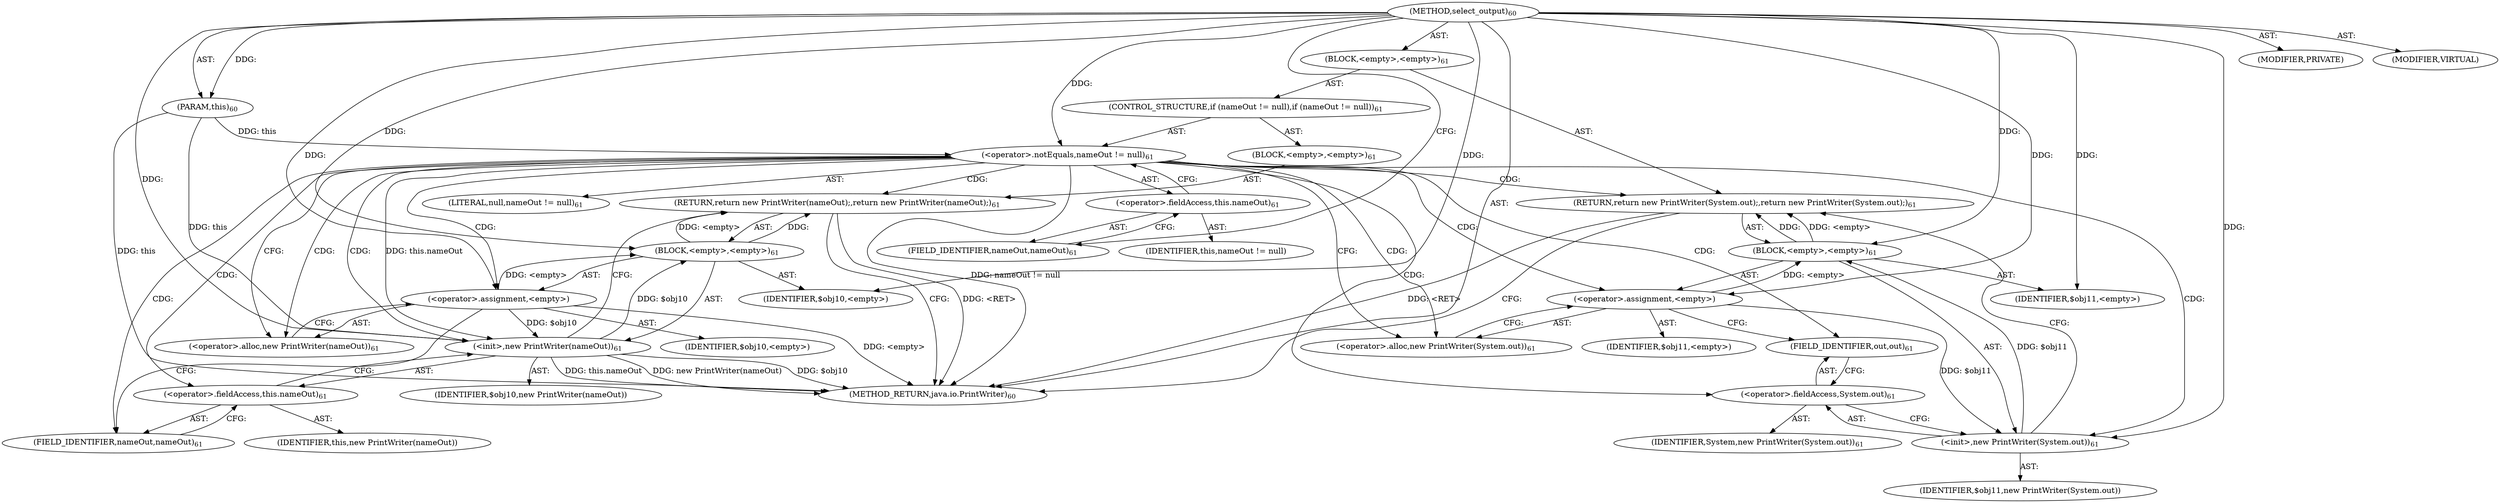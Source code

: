 digraph "select_output" {  
"865" [label = <(METHOD,select_output)<SUB>60</SUB>> ]
"866" [label = <(PARAM,this)<SUB>60</SUB>> ]
"867" [label = <(BLOCK,&lt;empty&gt;,&lt;empty&gt;)<SUB>61</SUB>> ]
"868" [label = <(CONTROL_STRUCTURE,if (nameOut != null),if (nameOut != null))<SUB>61</SUB>> ]
"869" [label = <(&lt;operator&gt;.notEquals,nameOut != null)<SUB>61</SUB>> ]
"870" [label = <(&lt;operator&gt;.fieldAccess,this.nameOut)<SUB>61</SUB>> ]
"871" [label = <(IDENTIFIER,this,nameOut != null)> ]
"872" [label = <(FIELD_IDENTIFIER,nameOut,nameOut)<SUB>61</SUB>> ]
"873" [label = <(LITERAL,null,nameOut != null)<SUB>61</SUB>> ]
"874" [label = <(BLOCK,&lt;empty&gt;,&lt;empty&gt;)<SUB>61</SUB>> ]
"875" [label = <(RETURN,return new PrintWriter(nameOut);,return new PrintWriter(nameOut);)<SUB>61</SUB>> ]
"876" [label = <(BLOCK,&lt;empty&gt;,&lt;empty&gt;)<SUB>61</SUB>> ]
"877" [label = <(&lt;operator&gt;.assignment,&lt;empty&gt;)> ]
"878" [label = <(IDENTIFIER,$obj10,&lt;empty&gt;)> ]
"879" [label = <(&lt;operator&gt;.alloc,new PrintWriter(nameOut))<SUB>61</SUB>> ]
"880" [label = <(&lt;init&gt;,new PrintWriter(nameOut))<SUB>61</SUB>> ]
"881" [label = <(IDENTIFIER,$obj10,new PrintWriter(nameOut))> ]
"882" [label = <(&lt;operator&gt;.fieldAccess,this.nameOut)<SUB>61</SUB>> ]
"883" [label = <(IDENTIFIER,this,new PrintWriter(nameOut))> ]
"884" [label = <(FIELD_IDENTIFIER,nameOut,nameOut)<SUB>61</SUB>> ]
"885" [label = <(IDENTIFIER,$obj10,&lt;empty&gt;)> ]
"886" [label = <(RETURN,return new PrintWriter(System.out);,return new PrintWriter(System.out);)<SUB>61</SUB>> ]
"887" [label = <(BLOCK,&lt;empty&gt;,&lt;empty&gt;)<SUB>61</SUB>> ]
"888" [label = <(&lt;operator&gt;.assignment,&lt;empty&gt;)> ]
"889" [label = <(IDENTIFIER,$obj11,&lt;empty&gt;)> ]
"890" [label = <(&lt;operator&gt;.alloc,new PrintWriter(System.out))<SUB>61</SUB>> ]
"891" [label = <(&lt;init&gt;,new PrintWriter(System.out))<SUB>61</SUB>> ]
"892" [label = <(IDENTIFIER,$obj11,new PrintWriter(System.out))> ]
"893" [label = <(&lt;operator&gt;.fieldAccess,System.out)<SUB>61</SUB>> ]
"894" [label = <(IDENTIFIER,System,new PrintWriter(System.out))<SUB>61</SUB>> ]
"895" [label = <(FIELD_IDENTIFIER,out,out)<SUB>61</SUB>> ]
"896" [label = <(IDENTIFIER,$obj11,&lt;empty&gt;)> ]
"897" [label = <(MODIFIER,PRIVATE)> ]
"898" [label = <(MODIFIER,VIRTUAL)> ]
"899" [label = <(METHOD_RETURN,java.io.PrintWriter)<SUB>60</SUB>> ]
  "865" -> "866"  [ label = "AST: "] 
  "865" -> "867"  [ label = "AST: "] 
  "865" -> "897"  [ label = "AST: "] 
  "865" -> "898"  [ label = "AST: "] 
  "865" -> "899"  [ label = "AST: "] 
  "867" -> "868"  [ label = "AST: "] 
  "867" -> "886"  [ label = "AST: "] 
  "868" -> "869"  [ label = "AST: "] 
  "868" -> "874"  [ label = "AST: "] 
  "869" -> "870"  [ label = "AST: "] 
  "869" -> "873"  [ label = "AST: "] 
  "870" -> "871"  [ label = "AST: "] 
  "870" -> "872"  [ label = "AST: "] 
  "874" -> "875"  [ label = "AST: "] 
  "875" -> "876"  [ label = "AST: "] 
  "876" -> "877"  [ label = "AST: "] 
  "876" -> "880"  [ label = "AST: "] 
  "876" -> "885"  [ label = "AST: "] 
  "877" -> "878"  [ label = "AST: "] 
  "877" -> "879"  [ label = "AST: "] 
  "880" -> "881"  [ label = "AST: "] 
  "880" -> "882"  [ label = "AST: "] 
  "882" -> "883"  [ label = "AST: "] 
  "882" -> "884"  [ label = "AST: "] 
  "886" -> "887"  [ label = "AST: "] 
  "887" -> "888"  [ label = "AST: "] 
  "887" -> "891"  [ label = "AST: "] 
  "887" -> "896"  [ label = "AST: "] 
  "888" -> "889"  [ label = "AST: "] 
  "888" -> "890"  [ label = "AST: "] 
  "891" -> "892"  [ label = "AST: "] 
  "891" -> "893"  [ label = "AST: "] 
  "893" -> "894"  [ label = "AST: "] 
  "893" -> "895"  [ label = "AST: "] 
  "886" -> "899"  [ label = "CFG: "] 
  "869" -> "879"  [ label = "CFG: "] 
  "869" -> "890"  [ label = "CFG: "] 
  "870" -> "869"  [ label = "CFG: "] 
  "875" -> "899"  [ label = "CFG: "] 
  "888" -> "895"  [ label = "CFG: "] 
  "891" -> "886"  [ label = "CFG: "] 
  "872" -> "870"  [ label = "CFG: "] 
  "890" -> "888"  [ label = "CFG: "] 
  "893" -> "891"  [ label = "CFG: "] 
  "877" -> "884"  [ label = "CFG: "] 
  "880" -> "875"  [ label = "CFG: "] 
  "895" -> "893"  [ label = "CFG: "] 
  "879" -> "877"  [ label = "CFG: "] 
  "882" -> "880"  [ label = "CFG: "] 
  "884" -> "882"  [ label = "CFG: "] 
  "865" -> "872"  [ label = "CFG: "] 
  "886" -> "899"  [ label = "DDG: &lt;RET&gt;"] 
  "875" -> "899"  [ label = "DDG: &lt;RET&gt;"] 
  "866" -> "899"  [ label = "DDG: this"] 
  "869" -> "899"  [ label = "DDG: nameOut != null"] 
  "877" -> "899"  [ label = "DDG: &lt;empty&gt;"] 
  "880" -> "899"  [ label = "DDG: $obj10"] 
  "880" -> "899"  [ label = "DDG: this.nameOut"] 
  "880" -> "899"  [ label = "DDG: new PrintWriter(nameOut)"] 
  "865" -> "866"  [ label = "DDG: "] 
  "887" -> "886"  [ label = "DDG: "] 
  "887" -> "886"  [ label = "DDG: &lt;empty&gt;"] 
  "891" -> "887"  [ label = "DDG: $obj11"] 
  "888" -> "887"  [ label = "DDG: &lt;empty&gt;"] 
  "865" -> "887"  [ label = "DDG: "] 
  "866" -> "869"  [ label = "DDG: this"] 
  "865" -> "869"  [ label = "DDG: "] 
  "876" -> "875"  [ label = "DDG: "] 
  "876" -> "875"  [ label = "DDG: &lt;empty&gt;"] 
  "865" -> "888"  [ label = "DDG: "] 
  "865" -> "896"  [ label = "DDG: "] 
  "880" -> "876"  [ label = "DDG: $obj10"] 
  "877" -> "876"  [ label = "DDG: &lt;empty&gt;"] 
  "865" -> "876"  [ label = "DDG: "] 
  "888" -> "891"  [ label = "DDG: $obj11"] 
  "865" -> "891"  [ label = "DDG: "] 
  "865" -> "877"  [ label = "DDG: "] 
  "865" -> "885"  [ label = "DDG: "] 
  "877" -> "880"  [ label = "DDG: $obj10"] 
  "865" -> "880"  [ label = "DDG: "] 
  "866" -> "880"  [ label = "DDG: this"] 
  "869" -> "880"  [ label = "DDG: this.nameOut"] 
  "869" -> "895"  [ label = "CDG: "] 
  "869" -> "879"  [ label = "CDG: "] 
  "869" -> "880"  [ label = "CDG: "] 
  "869" -> "884"  [ label = "CDG: "] 
  "869" -> "882"  [ label = "CDG: "] 
  "869" -> "891"  [ label = "CDG: "] 
  "869" -> "890"  [ label = "CDG: "] 
  "869" -> "886"  [ label = "CDG: "] 
  "869" -> "893"  [ label = "CDG: "] 
  "869" -> "888"  [ label = "CDG: "] 
  "869" -> "875"  [ label = "CDG: "] 
  "869" -> "877"  [ label = "CDG: "] 
}
